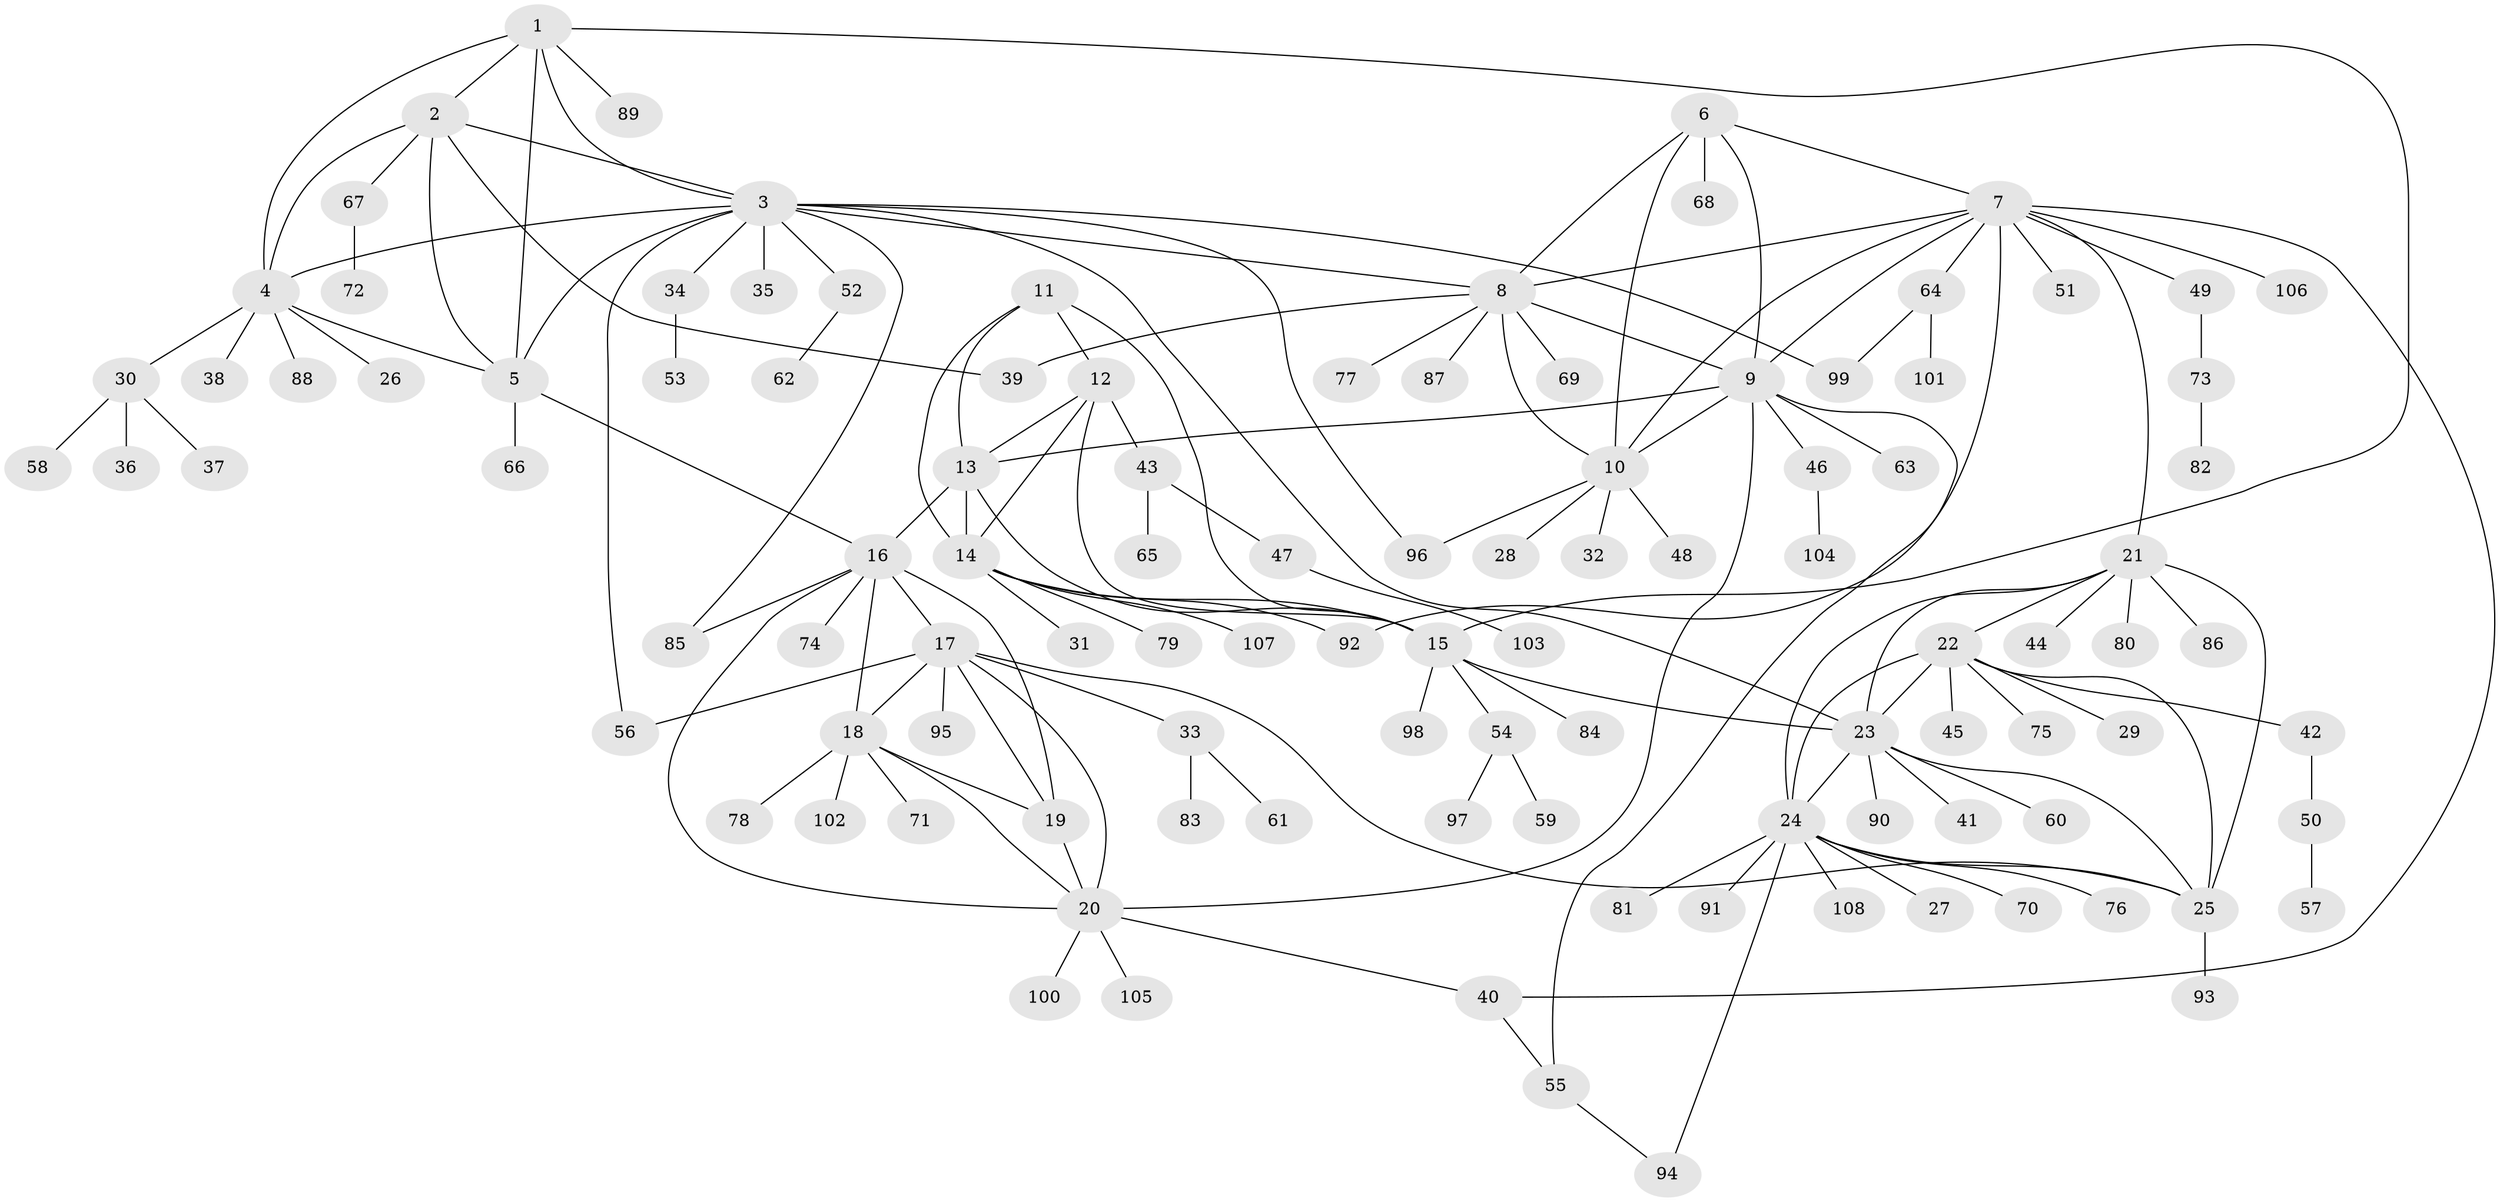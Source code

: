 // coarse degree distribution, {1: 0.5142857142857142, 5: 0.11428571428571428, 8: 0.05714285714285714, 2: 0.08571428571428572, 10: 0.02857142857142857, 6: 0.05714285714285714, 3: 0.05714285714285714, 7: 0.05714285714285714, 4: 0.02857142857142857}
// Generated by graph-tools (version 1.1) at 2025/37/03/04/25 23:37:38]
// undirected, 108 vertices, 152 edges
graph export_dot {
  node [color=gray90,style=filled];
  1;
  2;
  3;
  4;
  5;
  6;
  7;
  8;
  9;
  10;
  11;
  12;
  13;
  14;
  15;
  16;
  17;
  18;
  19;
  20;
  21;
  22;
  23;
  24;
  25;
  26;
  27;
  28;
  29;
  30;
  31;
  32;
  33;
  34;
  35;
  36;
  37;
  38;
  39;
  40;
  41;
  42;
  43;
  44;
  45;
  46;
  47;
  48;
  49;
  50;
  51;
  52;
  53;
  54;
  55;
  56;
  57;
  58;
  59;
  60;
  61;
  62;
  63;
  64;
  65;
  66;
  67;
  68;
  69;
  70;
  71;
  72;
  73;
  74;
  75;
  76;
  77;
  78;
  79;
  80;
  81;
  82;
  83;
  84;
  85;
  86;
  87;
  88;
  89;
  90;
  91;
  92;
  93;
  94;
  95;
  96;
  97;
  98;
  99;
  100;
  101;
  102;
  103;
  104;
  105;
  106;
  107;
  108;
  1 -- 2;
  1 -- 3;
  1 -- 4;
  1 -- 5;
  1 -- 15;
  1 -- 89;
  2 -- 3;
  2 -- 4;
  2 -- 5;
  2 -- 39;
  2 -- 67;
  3 -- 4;
  3 -- 5;
  3 -- 8;
  3 -- 23;
  3 -- 34;
  3 -- 35;
  3 -- 52;
  3 -- 56;
  3 -- 85;
  3 -- 96;
  3 -- 99;
  4 -- 5;
  4 -- 26;
  4 -- 30;
  4 -- 38;
  4 -- 88;
  5 -- 16;
  5 -- 66;
  6 -- 7;
  6 -- 8;
  6 -- 9;
  6 -- 10;
  6 -- 68;
  7 -- 8;
  7 -- 9;
  7 -- 10;
  7 -- 21;
  7 -- 40;
  7 -- 49;
  7 -- 51;
  7 -- 64;
  7 -- 92;
  7 -- 106;
  8 -- 9;
  8 -- 10;
  8 -- 39;
  8 -- 69;
  8 -- 77;
  8 -- 87;
  9 -- 10;
  9 -- 13;
  9 -- 20;
  9 -- 46;
  9 -- 55;
  9 -- 63;
  10 -- 28;
  10 -- 32;
  10 -- 48;
  10 -- 96;
  11 -- 12;
  11 -- 13;
  11 -- 14;
  11 -- 15;
  12 -- 13;
  12 -- 14;
  12 -- 15;
  12 -- 43;
  13 -- 14;
  13 -- 15;
  13 -- 16;
  14 -- 15;
  14 -- 31;
  14 -- 79;
  14 -- 92;
  14 -- 107;
  15 -- 23;
  15 -- 54;
  15 -- 84;
  15 -- 98;
  16 -- 17;
  16 -- 18;
  16 -- 19;
  16 -- 20;
  16 -- 74;
  16 -- 85;
  17 -- 18;
  17 -- 19;
  17 -- 20;
  17 -- 25;
  17 -- 33;
  17 -- 56;
  17 -- 95;
  18 -- 19;
  18 -- 20;
  18 -- 71;
  18 -- 78;
  18 -- 102;
  19 -- 20;
  20 -- 40;
  20 -- 100;
  20 -- 105;
  21 -- 22;
  21 -- 23;
  21 -- 24;
  21 -- 25;
  21 -- 44;
  21 -- 80;
  21 -- 86;
  22 -- 23;
  22 -- 24;
  22 -- 25;
  22 -- 29;
  22 -- 42;
  22 -- 45;
  22 -- 75;
  23 -- 24;
  23 -- 25;
  23 -- 41;
  23 -- 60;
  23 -- 90;
  24 -- 25;
  24 -- 27;
  24 -- 70;
  24 -- 76;
  24 -- 81;
  24 -- 91;
  24 -- 94;
  24 -- 108;
  25 -- 93;
  30 -- 36;
  30 -- 37;
  30 -- 58;
  33 -- 61;
  33 -- 83;
  34 -- 53;
  40 -- 55;
  42 -- 50;
  43 -- 47;
  43 -- 65;
  46 -- 104;
  47 -- 103;
  49 -- 73;
  50 -- 57;
  52 -- 62;
  54 -- 59;
  54 -- 97;
  55 -- 94;
  64 -- 99;
  64 -- 101;
  67 -- 72;
  73 -- 82;
}
